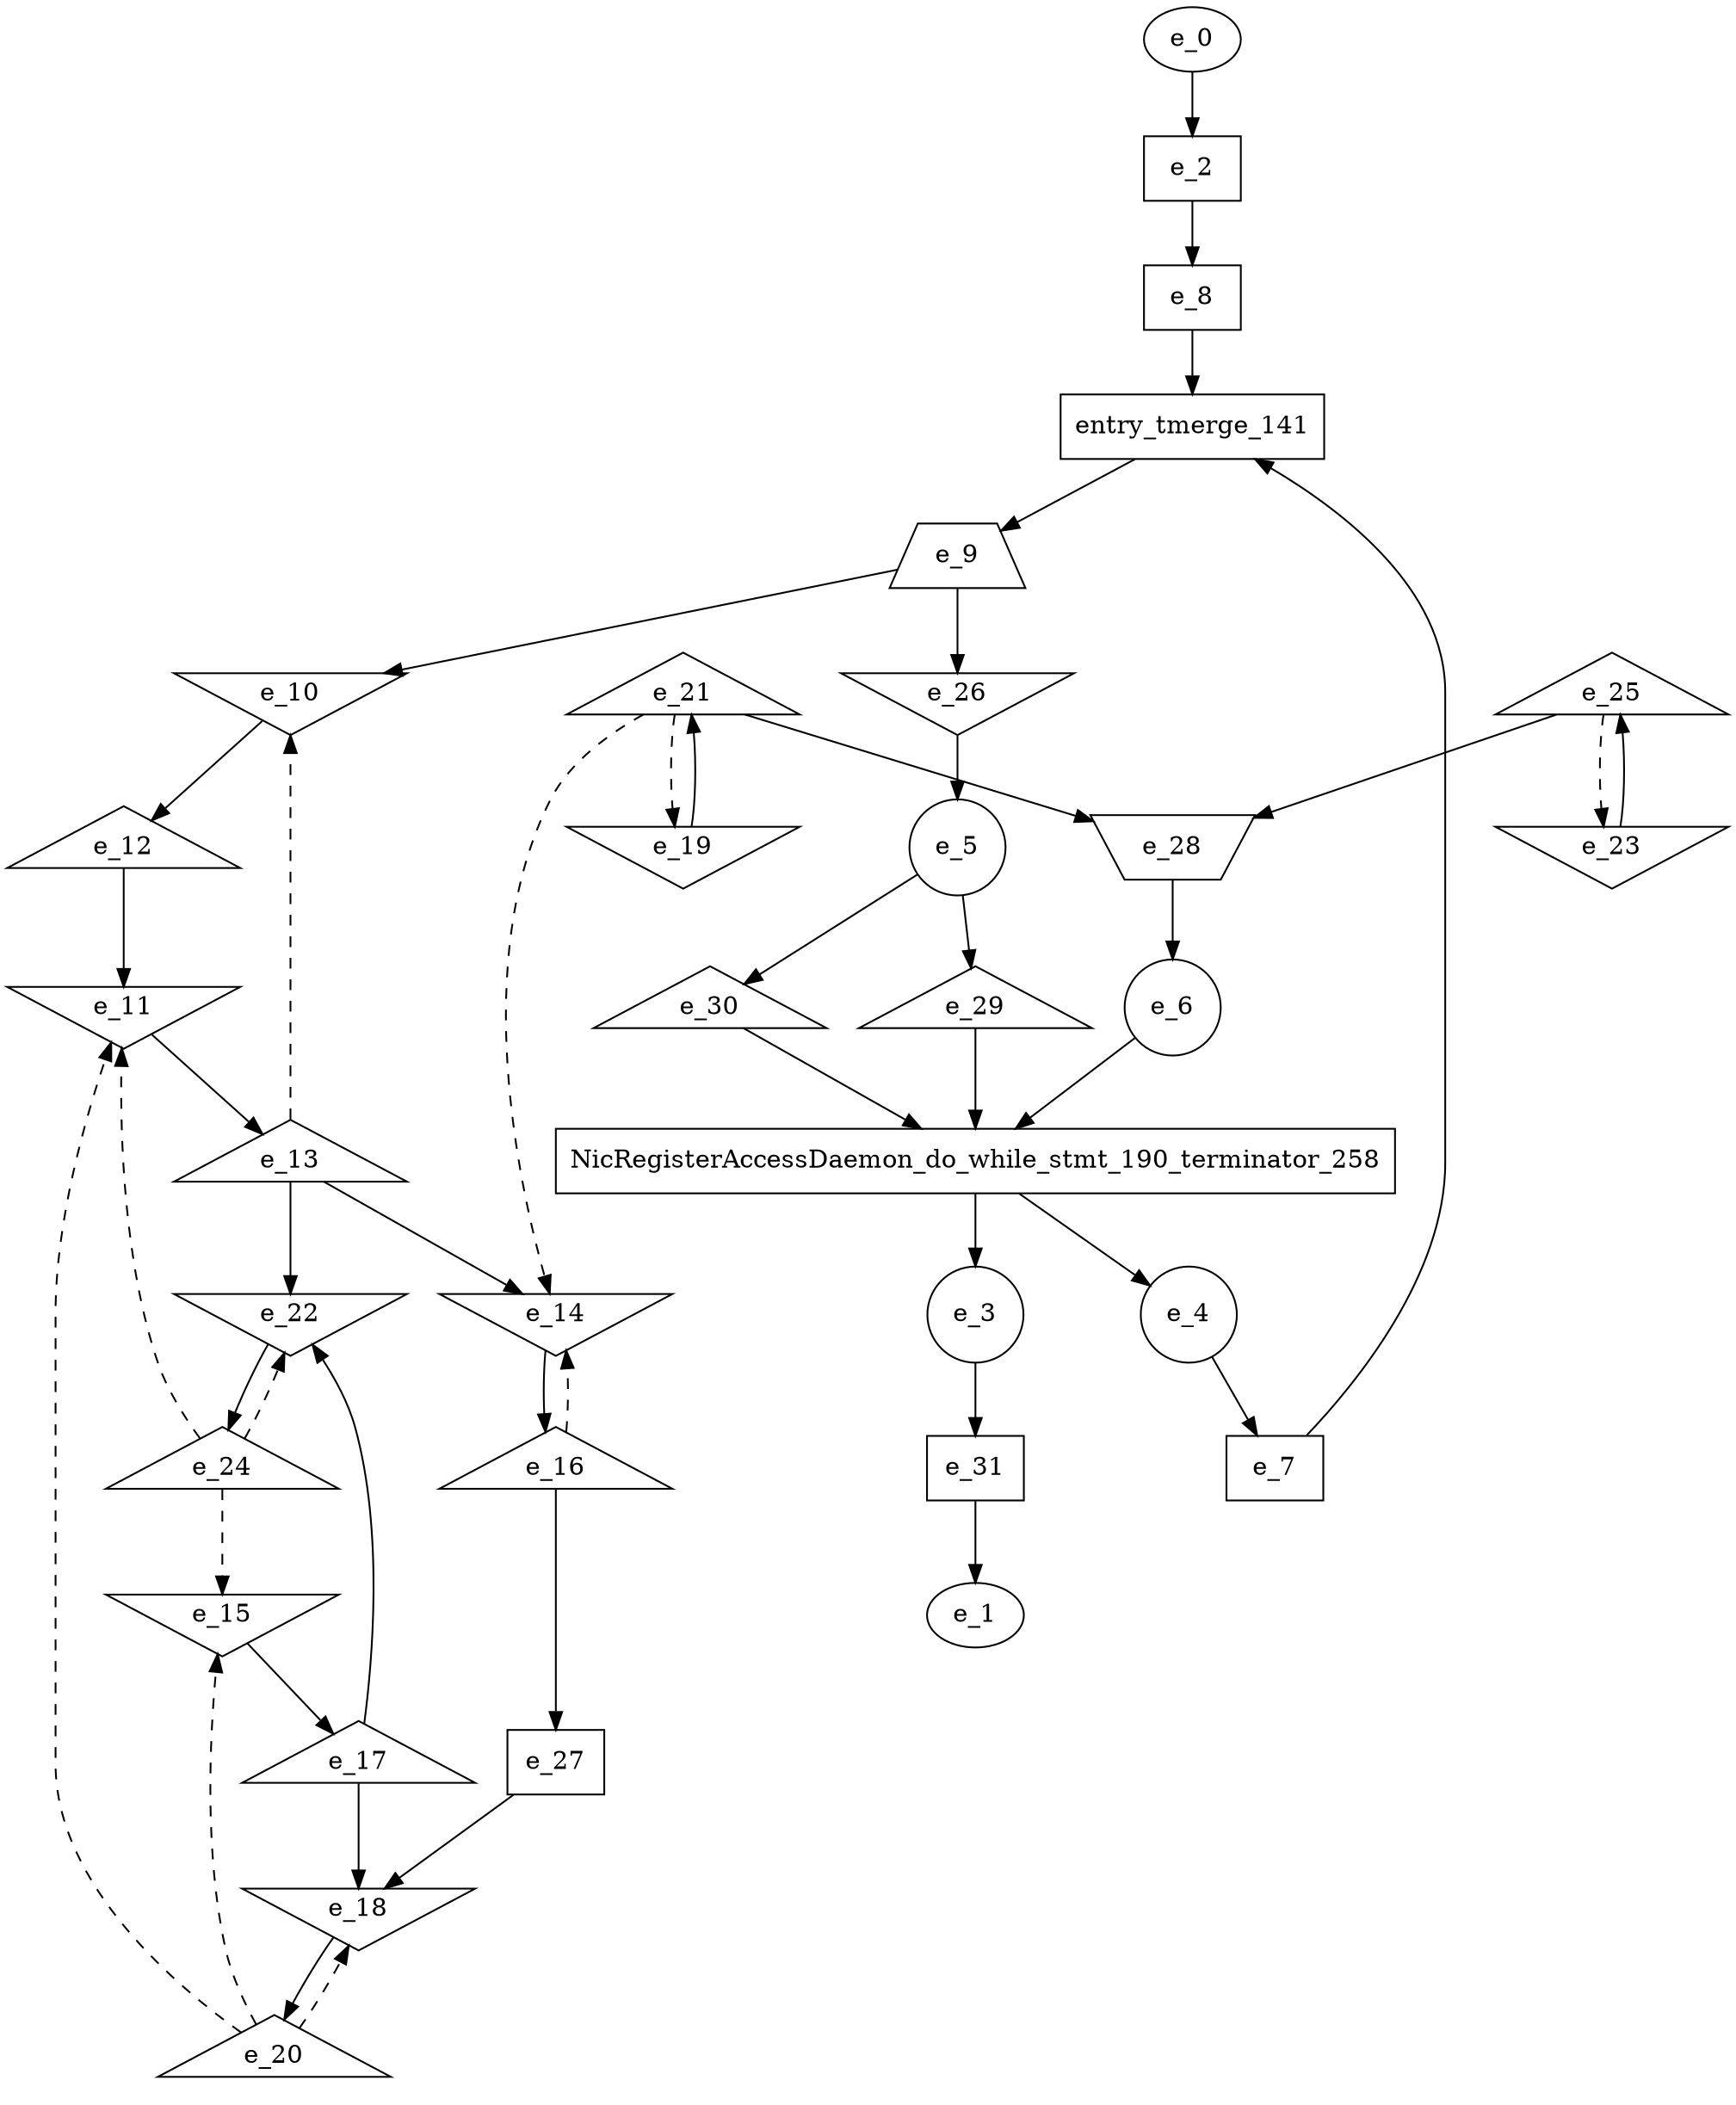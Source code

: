 digraph control_path {
  e_0: entry_node : n ;
  e_1: exit_node : s ;
  e_2 [shape = dot];
  e_3 [shape = circle];
  e_4 [shape = circle];
  e_5 [shape = circle];
  e_6 [shape = circle];
  e_7 [shape = dot];
  e_8 [shape = dot];
  e_9 [shape = trapezium];
  e_10 [shape = invtriangle];
  e_11 [shape = invtriangle];
  e_12 [shape = triangle];
  e_13 [shape = triangle];
  e_14 [shape = invtriangle];
  e_15 [shape = invtriangle];
  e_16 [shape = triangle];
  e_17 [shape = triangle];
  e_18 [shape = invtriangle];
  e_19 [shape = invtriangle];
  e_20 [shape = triangle];
  e_21 [shape = triangle];
  e_22 [shape = invtriangle];
  e_23 [shape = invtriangle];
  e_24 [shape = triangle];
  e_25 [shape = triangle];
  e_26 [shape = invtriangle];
  e_27 [shape = dot];
  e_28 [shape = invtrapezium];
  e_29 [shape = triangle];
  e_30 [shape = triangle];
  e_31 [shape = dot];
  e_31 -> e_1;
  e_0 -> e_2;
  e_26 -> e_5;
  e_28 -> e_6;
  e_4 -> e_7;
  e_2 -> e_8;
  e_9 -> e_10;
  e_13 -> e_10[style = dashed];
  e_12 -> e_11;
  e_20 -> e_11[style = dashed];
  e_24 -> e_11[style = dashed];
  e_10 -> e_12;
  e_11 -> e_13;
  e_13 -> e_14;
  e_21 -> e_14[style = dashed];
  e_16 -> e_14[style = dashed];
  e_20 -> e_15[style = dashed];
  e_24 -> e_15[style = dashed];
  e_14 -> e_16;
  e_15 -> e_17;
  e_27 -> e_18;
  e_17 -> e_18;
  e_20 -> e_18[style = dashed];
  e_21 -> e_19[style = dashed];
  e_18 -> e_20;
  e_19 -> e_21;
  e_13 -> e_22;
  e_17 -> e_22;
  e_24 -> e_22[style = dashed];
  e_25 -> e_23[style = dashed];
  e_22 -> e_24;
  e_23 -> e_25;
  e_9 -> e_26;
  e_16 -> e_27;
  e_21 -> e_28;
  e_25 -> e_28;
  e_5 -> e_29;
  e_5 -> e_30;
  e_3 -> e_31;
  NicRegisterAccessDaemon_do_while_stmt_190_terminator_258 [shape=rectangle];
e_6 -> NicRegisterAccessDaemon_do_while_stmt_190_terminator_258;
e_30 -> NicRegisterAccessDaemon_do_while_stmt_190_terminator_258;
e_29 -> NicRegisterAccessDaemon_do_while_stmt_190_terminator_258;
NicRegisterAccessDaemon_do_while_stmt_190_terminator_258 -> e_4;
NicRegisterAccessDaemon_do_while_stmt_190_terminator_258 -> e_3;
entry_tmerge_141 [shape = rectangle]; 
e_7 -> entry_tmerge_141;
e_8 -> entry_tmerge_141;
entry_tmerge_141 -> e_9;
}
